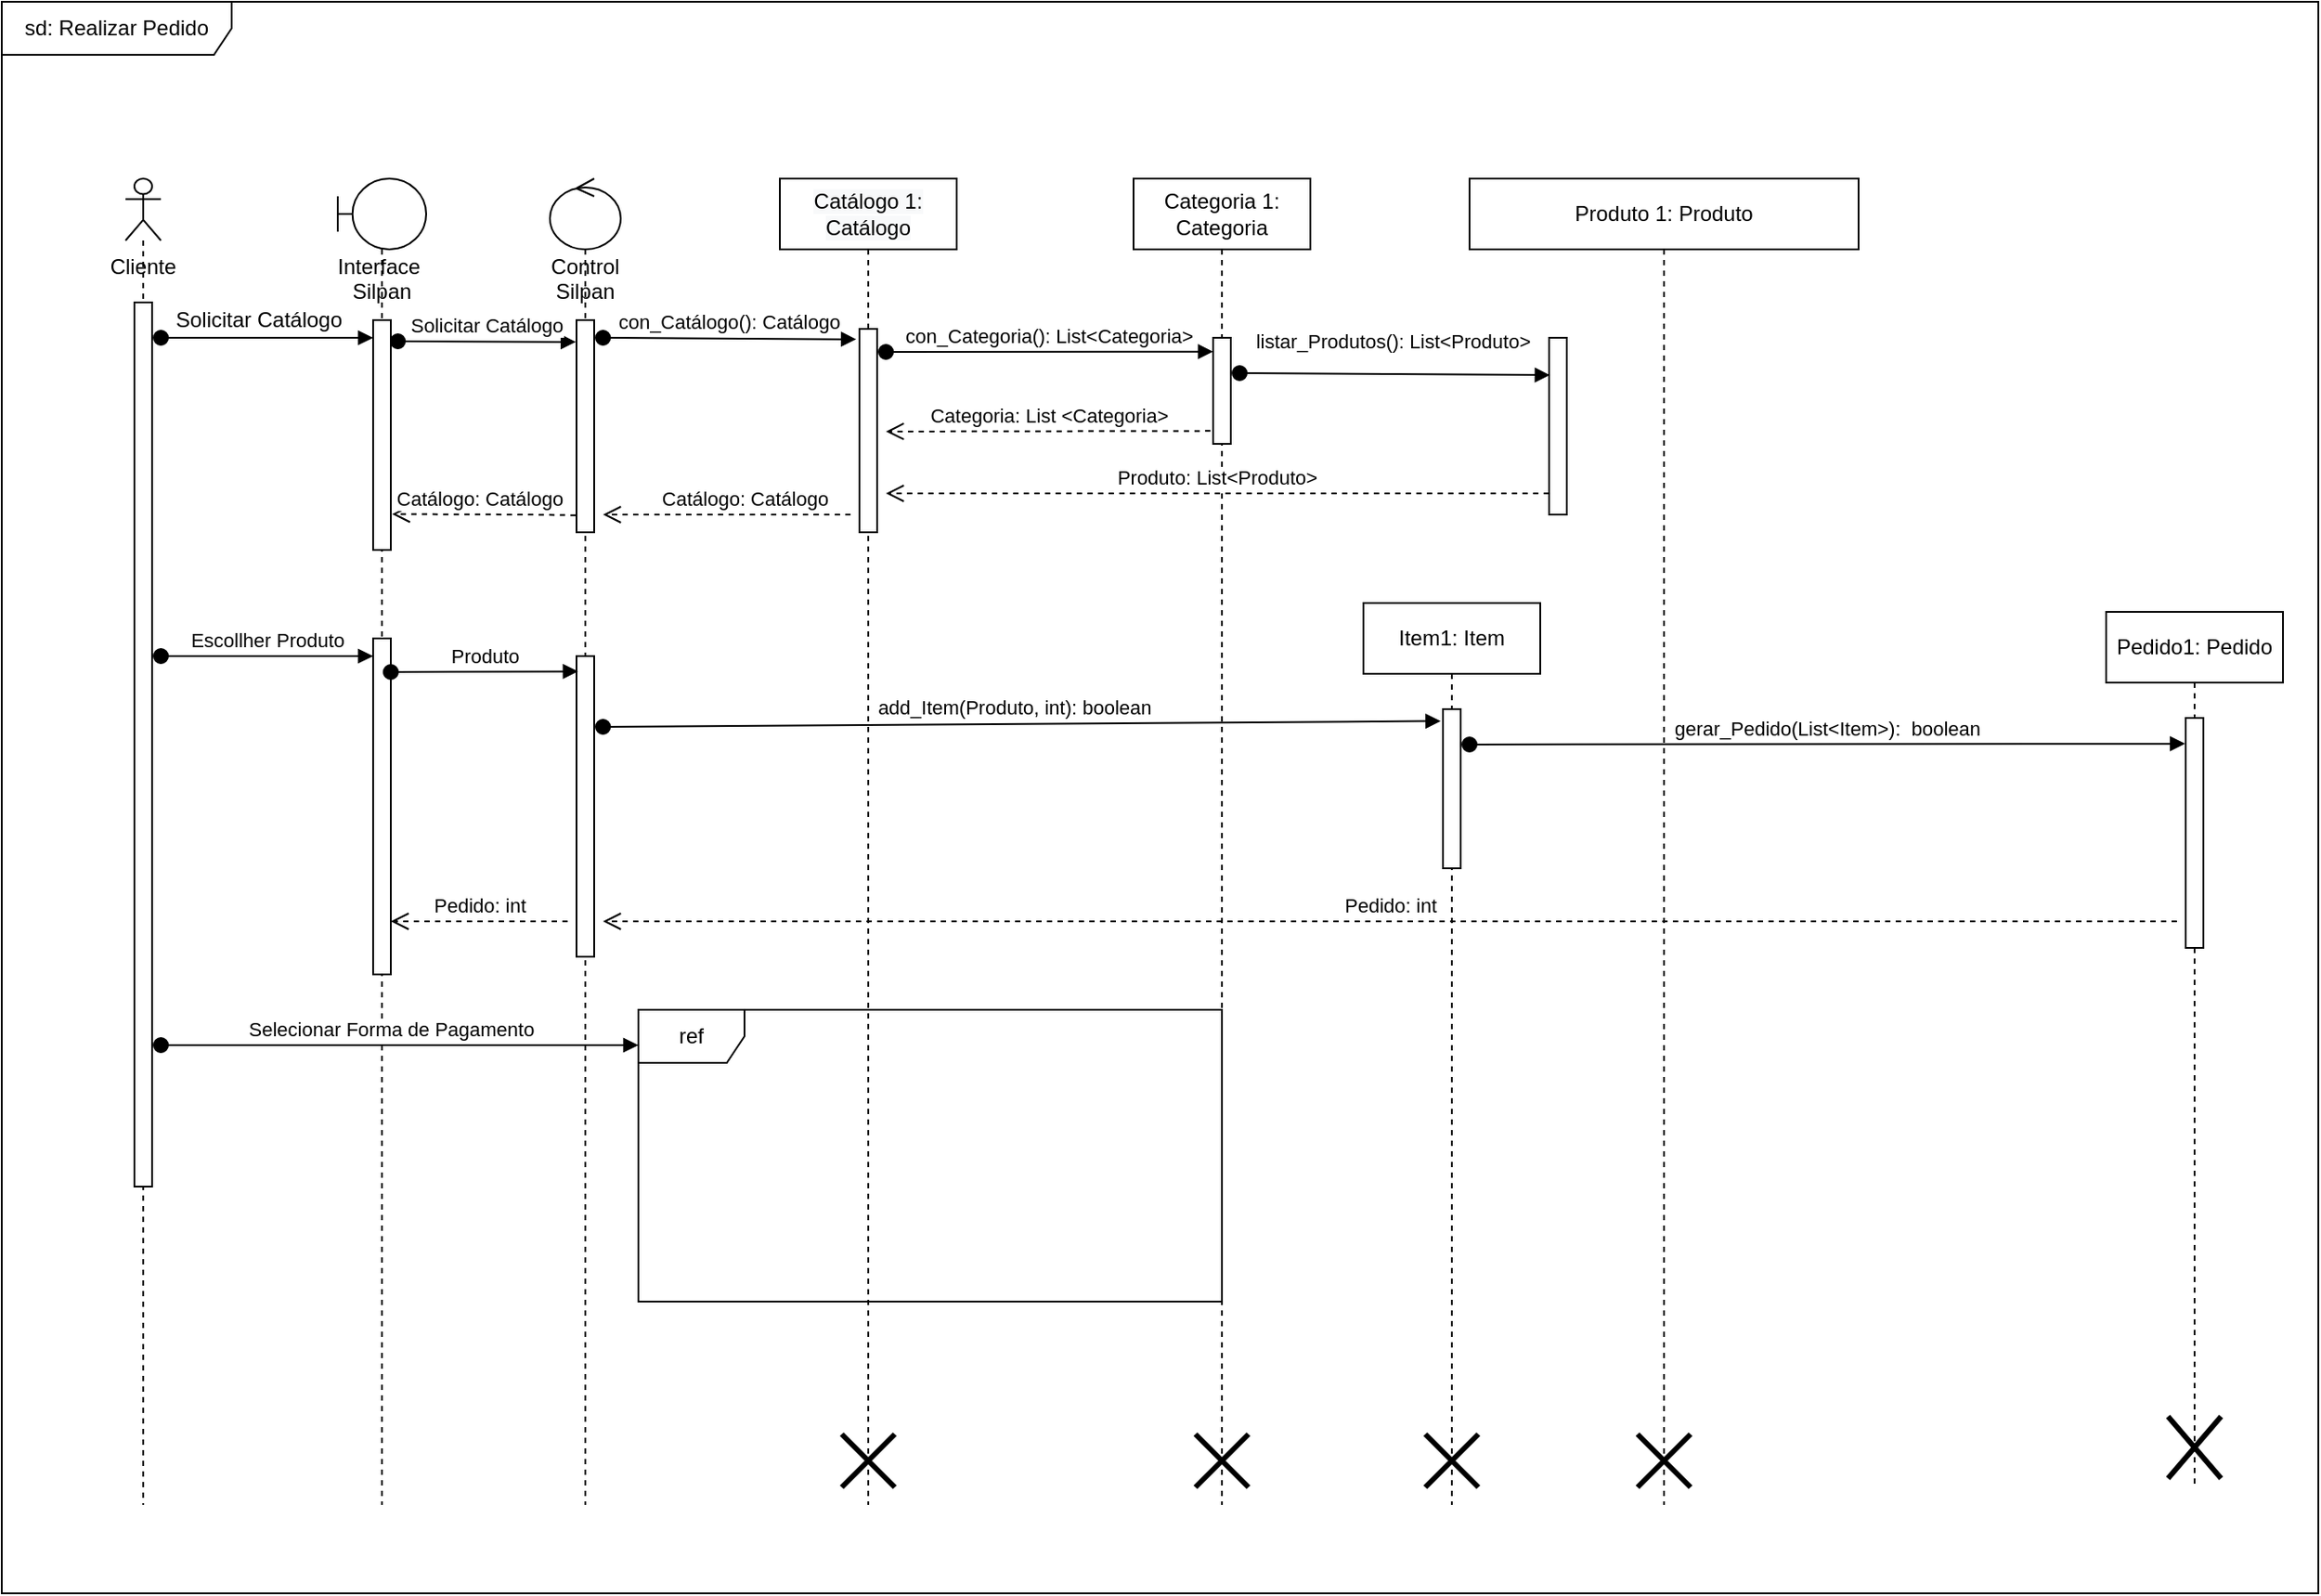 <mxfile version="14.5.1" type="device"><diagram id="OQ-iXqlB67VpfukBFE_A" name="Página-1"><mxGraphModel dx="1205" dy="696" grid="1" gridSize="10" guides="1" tooltips="1" connect="1" arrows="1" fold="1" page="1" pageScale="1" pageWidth="827" pageHeight="1169" math="0" shadow="0"><root><mxCell id="0"/><mxCell id="1" parent="0"/><mxCell id="tGT1rPYwJrPXcXbt0bv_-14" value="Categoria 1: Categoria" style="shape=umlLifeline;perimeter=lifelinePerimeter;whiteSpace=wrap;html=1;container=1;collapsible=0;recursiveResize=0;outlineConnect=0;" vertex="1" parent="1"><mxGeometry x="680" y="130" width="100" height="750" as="geometry"/></mxCell><mxCell id="tGT1rPYwJrPXcXbt0bv_-15" value="" style="html=1;points=[];perimeter=orthogonalPerimeter;" vertex="1" parent="tGT1rPYwJrPXcXbt0bv_-14"><mxGeometry x="45" y="90" width="10" height="60" as="geometry"/></mxCell><mxCell id="tGT1rPYwJrPXcXbt0bv_-25" value="listar_Produtos(): List&amp;lt;Produto&amp;gt;&amp;nbsp;" style="html=1;verticalAlign=bottom;startArrow=oval;startFill=1;endArrow=block;startSize=8;entryX=0.045;entryY=0.211;entryDx=0;entryDy=0;entryPerimeter=0;" edge="1" parent="tGT1rPYwJrPXcXbt0bv_-14" target="tGT1rPYwJrPXcXbt0bv_-18"><mxGeometry x="0.004" y="10" width="60" relative="1" as="geometry"><mxPoint x="60" y="110" as="sourcePoint"/><mxPoint x="120" y="110" as="targetPoint"/><mxPoint as="offset"/></mxGeometry></mxCell><mxCell id="tGT1rPYwJrPXcXbt0bv_-46" value="" style="shape=umlDestroy;whiteSpace=wrap;html=1;strokeWidth=3;" vertex="1" parent="tGT1rPYwJrPXcXbt0bv_-14"><mxGeometry x="35" y="710" width="30" height="30" as="geometry"/></mxCell><mxCell id="tGT1rPYwJrPXcXbt0bv_-13" value="&#10;&#10;&lt;span style=&quot;color: rgb(0, 0, 0); font-family: helvetica; font-size: 12px; font-style: normal; font-weight: 400; letter-spacing: normal; text-align: center; text-indent: 0px; text-transform: none; word-spacing: 0px; background-color: rgb(248, 249, 250); display: inline; float: none;&quot;&gt;Catálogo 1: Catálogo&lt;/span&gt;&#10;&#10;" style="shape=umlLifeline;perimeter=lifelinePerimeter;whiteSpace=wrap;html=1;container=1;collapsible=0;recursiveResize=0;outlineConnect=0;" vertex="1" parent="1"><mxGeometry x="480" y="130" width="100" height="750" as="geometry"/></mxCell><mxCell id="tGT1rPYwJrPXcXbt0bv_-27" value="" style="html=1;points=[];perimeter=orthogonalPerimeter;" vertex="1" parent="tGT1rPYwJrPXcXbt0bv_-13"><mxGeometry x="45" y="85" width="10" height="115" as="geometry"/></mxCell><mxCell id="tGT1rPYwJrPXcXbt0bv_-47" value="" style="shape=umlDestroy;whiteSpace=wrap;html=1;strokeWidth=3;" vertex="1" parent="tGT1rPYwJrPXcXbt0bv_-13"><mxGeometry x="35" y="710" width="30" height="30" as="geometry"/></mxCell><mxCell id="tGT1rPYwJrPXcXbt0bv_-51" value="sd: Realizar Pedido" style="shape=umlFrame;whiteSpace=wrap;html=1;width=130;height=30;" vertex="1" parent="1"><mxGeometry x="40" y="30" width="1310" height="900" as="geometry"/></mxCell><mxCell id="tGT1rPYwJrPXcXbt0bv_-4" value="Cliente" style="shape=umlLifeline;participant=umlActor;perimeter=lifelinePerimeter;whiteSpace=wrap;html=1;container=1;collapsible=0;recursiveResize=0;verticalAlign=top;spacingTop=36;outlineConnect=0;size=35;" vertex="1" parent="1"><mxGeometry x="110" y="130" width="20" height="750" as="geometry"/></mxCell><mxCell id="tGT1rPYwJrPXcXbt0bv_-5" value="" style="html=1;points=[];perimeter=orthogonalPerimeter;" vertex="1" parent="tGT1rPYwJrPXcXbt0bv_-4"><mxGeometry x="5" y="70" width="10" height="500" as="geometry"/></mxCell><mxCell id="tGT1rPYwJrPXcXbt0bv_-6" value="Interface&amp;nbsp; Silpan" style="shape=umlLifeline;participant=umlBoundary;perimeter=lifelinePerimeter;whiteSpace=wrap;html=1;container=1;collapsible=0;recursiveResize=0;verticalAlign=top;spacingTop=36;outlineConnect=0;size=40;" vertex="1" parent="1"><mxGeometry x="230" y="130" width="50" height="750" as="geometry"/></mxCell><mxCell id="tGT1rPYwJrPXcXbt0bv_-7" value="" style="html=1;points=[];perimeter=orthogonalPerimeter;" vertex="1" parent="tGT1rPYwJrPXcXbt0bv_-6"><mxGeometry x="20" y="80" width="10" height="130" as="geometry"/></mxCell><mxCell id="tGT1rPYwJrPXcXbt0bv_-30" value="" style="html=1;points=[];perimeter=orthogonalPerimeter;" vertex="1" parent="tGT1rPYwJrPXcXbt0bv_-6"><mxGeometry x="20" y="260" width="10" height="190" as="geometry"/></mxCell><mxCell id="tGT1rPYwJrPXcXbt0bv_-8" value="" style="html=1;verticalAlign=bottom;startArrow=oval;startFill=1;endArrow=block;startSize=8;exitX=0;exitY=1;exitDx=0;exitDy=0;exitPerimeter=0;" edge="1" parent="1" source="tGT1rPYwJrPXcXbt0bv_-23" target="tGT1rPYwJrPXcXbt0bv_-7"><mxGeometry width="60" relative="1" as="geometry"><mxPoint x="140" y="220" as="sourcePoint"/><mxPoint x="200" y="210" as="targetPoint"/><Array as="points"><mxPoint x="180" y="220"/></Array></mxGeometry></mxCell><mxCell id="tGT1rPYwJrPXcXbt0bv_-9" value="Control Silpan" style="shape=umlLifeline;participant=umlControl;perimeter=lifelinePerimeter;whiteSpace=wrap;html=1;container=1;collapsible=0;recursiveResize=0;verticalAlign=top;spacingTop=36;outlineConnect=0;" vertex="1" parent="1"><mxGeometry x="350" y="130" width="40" height="750" as="geometry"/></mxCell><mxCell id="tGT1rPYwJrPXcXbt0bv_-10" value="" style="html=1;points=[];perimeter=orthogonalPerimeter;" vertex="1" parent="tGT1rPYwJrPXcXbt0bv_-9"><mxGeometry x="15" y="80" width="10" height="120" as="geometry"/></mxCell><mxCell id="tGT1rPYwJrPXcXbt0bv_-12" value="con_Catálogo(): Catálogo" style="html=1;verticalAlign=bottom;startArrow=oval;startFill=1;endArrow=block;startSize=8;entryX=-0.183;entryY=0.051;entryDx=0;entryDy=0;entryPerimeter=0;" edge="1" parent="tGT1rPYwJrPXcXbt0bv_-9" target="tGT1rPYwJrPXcXbt0bv_-27"><mxGeometry width="60" relative="1" as="geometry"><mxPoint x="30" y="90" as="sourcePoint"/><mxPoint x="90" y="90" as="targetPoint"/></mxGeometry></mxCell><mxCell id="tGT1rPYwJrPXcXbt0bv_-33" value="" style="html=1;points=[];perimeter=orthogonalPerimeter;" vertex="1" parent="tGT1rPYwJrPXcXbt0bv_-9"><mxGeometry x="15" y="270" width="10" height="170" as="geometry"/></mxCell><mxCell id="tGT1rPYwJrPXcXbt0bv_-36" value="add_Item(Produto, int): boolean&amp;nbsp; &amp;nbsp;" style="html=1;verticalAlign=bottom;startArrow=oval;startFill=1;endArrow=block;startSize=8;entryX=-0.133;entryY=0.075;entryDx=0;entryDy=0;entryPerimeter=0;" edge="1" parent="tGT1rPYwJrPXcXbt0bv_-9" target="tGT1rPYwJrPXcXbt0bv_-38"><mxGeometry width="60" relative="1" as="geometry"><mxPoint x="30" y="310" as="sourcePoint"/><mxPoint x="90" y="310" as="targetPoint"/></mxGeometry></mxCell><mxCell id="tGT1rPYwJrPXcXbt0bv_-11" value="Solicitar Catálogo" style="html=1;verticalAlign=bottom;startArrow=oval;startFill=1;endArrow=block;startSize=8;entryX=-0.033;entryY=0.103;entryDx=0;entryDy=0;entryPerimeter=0;" edge="1" parent="1" target="tGT1rPYwJrPXcXbt0bv_-10"><mxGeometry width="60" relative="1" as="geometry"><mxPoint x="264" y="222" as="sourcePoint"/><mxPoint x="360" y="222" as="targetPoint"/></mxGeometry></mxCell><mxCell id="tGT1rPYwJrPXcXbt0bv_-16" value="con_Categoria(): List&amp;lt;Categoria&amp;gt;" style="html=1;verticalAlign=bottom;startArrow=oval;startFill=1;endArrow=block;startSize=8;entryX=0;entryY=0.131;entryDx=0;entryDy=0;entryPerimeter=0;" edge="1" parent="1" target="tGT1rPYwJrPXcXbt0bv_-15"><mxGeometry width="60" relative="1" as="geometry"><mxPoint x="540" y="228" as="sourcePoint"/><mxPoint x="570" y="230" as="targetPoint"/></mxGeometry></mxCell><mxCell id="tGT1rPYwJrPXcXbt0bv_-17" value="Produto 1: Produto" style="shape=umlLifeline;perimeter=lifelinePerimeter;whiteSpace=wrap;html=1;container=1;collapsible=0;recursiveResize=0;outlineConnect=0;" vertex="1" parent="1"><mxGeometry x="870" y="130" width="220" height="750" as="geometry"/></mxCell><mxCell id="tGT1rPYwJrPXcXbt0bv_-18" value="" style="html=1;points=[];perimeter=orthogonalPerimeter;" vertex="1" parent="tGT1rPYwJrPXcXbt0bv_-17"><mxGeometry x="45" y="90" width="10" height="100" as="geometry"/></mxCell><mxCell id="tGT1rPYwJrPXcXbt0bv_-49" value="" style="shape=umlDestroy;whiteSpace=wrap;html=1;strokeWidth=3;" vertex="1" parent="tGT1rPYwJrPXcXbt0bv_-17"><mxGeometry x="95" y="710" width="30" height="30" as="geometry"/></mxCell><mxCell id="tGT1rPYwJrPXcXbt0bv_-22" value="Catálogo: Catálogo" style="html=1;verticalAlign=bottom;endArrow=open;dashed=1;endSize=8;entryX=1.077;entryY=0.844;entryDx=0;entryDy=0;entryPerimeter=0;exitX=-0.042;exitY=0.92;exitDx=0;exitDy=0;exitPerimeter=0;" edge="1" parent="1" source="tGT1rPYwJrPXcXbt0bv_-10" target="tGT1rPYwJrPXcXbt0bv_-7"><mxGeometry x="0.052" relative="1" as="geometry"><mxPoint x="360" y="320" as="sourcePoint"/><mxPoint x="260" y="280" as="targetPoint"/><Array as="points"><mxPoint x="340" y="320"/></Array><mxPoint as="offset"/></mxGeometry></mxCell><mxCell id="tGT1rPYwJrPXcXbt0bv_-23" value="Solicitar Catálogo" style="text;html=1;align=center;verticalAlign=middle;resizable=0;points=[];autosize=1;" vertex="1" parent="1"><mxGeometry x="130" y="200" width="110" height="20" as="geometry"/></mxCell><mxCell id="tGT1rPYwJrPXcXbt0bv_-26" value="Produto: List&amp;lt;Produto&amp;gt;" style="html=1;verticalAlign=bottom;endArrow=open;dashed=1;endSize=8;exitX=-0.01;exitY=0.88;exitDx=0;exitDy=0;exitPerimeter=0;" edge="1" parent="1" source="tGT1rPYwJrPXcXbt0bv_-18"><mxGeometry relative="1" as="geometry"><mxPoint x="910" y="290" as="sourcePoint"/><mxPoint x="540" y="308" as="targetPoint"/></mxGeometry></mxCell><mxCell id="tGT1rPYwJrPXcXbt0bv_-28" value="Categoria: List &amp;lt;Categoria&amp;gt;" style="html=1;verticalAlign=bottom;endArrow=open;dashed=1;endSize=8;exitX=-0.155;exitY=0.878;exitDx=0;exitDy=0;exitPerimeter=0;" edge="1" parent="1" source="tGT1rPYwJrPXcXbt0bv_-15"><mxGeometry relative="1" as="geometry"><mxPoint x="720" y="260" as="sourcePoint"/><mxPoint x="540" y="273" as="targetPoint"/></mxGeometry></mxCell><mxCell id="tGT1rPYwJrPXcXbt0bv_-29" value="Catálogo: Catálogo" style="html=1;verticalAlign=bottom;endArrow=open;dashed=1;endSize=8;" edge="1" parent="1"><mxGeometry x="-0.143" relative="1" as="geometry"><mxPoint x="520" y="320" as="sourcePoint"/><mxPoint x="380" y="320" as="targetPoint"/><Array as="points"><mxPoint x="510" y="320"/></Array><mxPoint as="offset"/></mxGeometry></mxCell><mxCell id="tGT1rPYwJrPXcXbt0bv_-31" value="Escollher Produto" style="html=1;verticalAlign=bottom;startArrow=oval;startFill=1;endArrow=block;startSize=8;" edge="1" parent="1"><mxGeometry width="60" relative="1" as="geometry"><mxPoint x="130" y="400" as="sourcePoint"/><mxPoint x="250" y="400" as="targetPoint"/></mxGeometry></mxCell><mxCell id="tGT1rPYwJrPXcXbt0bv_-34" value="Produto" style="html=1;verticalAlign=bottom;startArrow=oval;startFill=1;endArrow=block;startSize=8;entryX=0.086;entryY=0.051;entryDx=0;entryDy=0;entryPerimeter=0;" edge="1" parent="1" target="tGT1rPYwJrPXcXbt0bv_-33"><mxGeometry width="60" relative="1" as="geometry"><mxPoint x="260" y="409" as="sourcePoint"/><mxPoint x="360" y="410" as="targetPoint"/><Array as="points"/></mxGeometry></mxCell><mxCell id="tGT1rPYwJrPXcXbt0bv_-35" value="Item1: Item" style="shape=umlLifeline;perimeter=lifelinePerimeter;whiteSpace=wrap;html=1;container=1;collapsible=0;recursiveResize=0;outlineConnect=0;" vertex="1" parent="1"><mxGeometry x="810" y="370" width="100" height="510" as="geometry"/></mxCell><mxCell id="tGT1rPYwJrPXcXbt0bv_-38" value="" style="html=1;points=[];perimeter=orthogonalPerimeter;" vertex="1" parent="tGT1rPYwJrPXcXbt0bv_-35"><mxGeometry x="45" y="60" width="10" height="90" as="geometry"/></mxCell><mxCell id="tGT1rPYwJrPXcXbt0bv_-42" value="gerar_Pedido(List&amp;lt;Item&amp;gt;):&amp;nbsp; boolean" style="html=1;verticalAlign=bottom;startArrow=oval;startFill=1;endArrow=block;startSize=8;entryX=-0.033;entryY=0.112;entryDx=0;entryDy=0;entryPerimeter=0;" edge="1" parent="tGT1rPYwJrPXcXbt0bv_-35" target="tGT1rPYwJrPXcXbt0bv_-41"><mxGeometry width="60" relative="1" as="geometry"><mxPoint x="60" y="80" as="sourcePoint"/><mxPoint x="250" y="80" as="targetPoint"/></mxGeometry></mxCell><mxCell id="tGT1rPYwJrPXcXbt0bv_-48" value="" style="shape=umlDestroy;whiteSpace=wrap;html=1;strokeWidth=3;" vertex="1" parent="tGT1rPYwJrPXcXbt0bv_-35"><mxGeometry x="35" y="470" width="30" height="30" as="geometry"/></mxCell><mxCell id="tGT1rPYwJrPXcXbt0bv_-40" value="Pedido1: Pedido" style="shape=umlLifeline;perimeter=lifelinePerimeter;whiteSpace=wrap;html=1;container=1;collapsible=0;recursiveResize=0;outlineConnect=0;" vertex="1" parent="1"><mxGeometry x="1230" y="375" width="100" height="495" as="geometry"/></mxCell><mxCell id="tGT1rPYwJrPXcXbt0bv_-41" value="" style="html=1;points=[];perimeter=orthogonalPerimeter;" vertex="1" parent="tGT1rPYwJrPXcXbt0bv_-40"><mxGeometry x="45" y="60" width="10" height="130" as="geometry"/></mxCell><mxCell id="tGT1rPYwJrPXcXbt0bv_-50" value="" style="shape=umlDestroy;whiteSpace=wrap;html=1;strokeWidth=3;" vertex="1" parent="tGT1rPYwJrPXcXbt0bv_-40"><mxGeometry x="35" y="455" width="30" height="35" as="geometry"/></mxCell><mxCell id="tGT1rPYwJrPXcXbt0bv_-44" value="Pedido: int" style="html=1;verticalAlign=bottom;endArrow=open;dashed=1;endSize=8;" edge="1" parent="1"><mxGeometry relative="1" as="geometry"><mxPoint x="1270" y="550" as="sourcePoint"/><mxPoint x="380" y="550" as="targetPoint"/></mxGeometry></mxCell><mxCell id="tGT1rPYwJrPXcXbt0bv_-45" value="Pedido: int" style="html=1;verticalAlign=bottom;endArrow=open;dashed=1;endSize=8;" edge="1" parent="1"><mxGeometry relative="1" as="geometry"><mxPoint x="360" y="550" as="sourcePoint"/><mxPoint x="260" y="550" as="targetPoint"/><mxPoint as="offset"/></mxGeometry></mxCell><mxCell id="tGT1rPYwJrPXcXbt0bv_-54" value="Selecionar Forma de Pagamento" style="html=1;verticalAlign=bottom;startArrow=oval;startFill=1;endArrow=block;startSize=8;" edge="1" parent="1"><mxGeometry x="-0.035" width="60" relative="1" as="geometry"><mxPoint x="130" y="620" as="sourcePoint"/><mxPoint x="400" y="620" as="targetPoint"/><mxPoint x="-1" as="offset"/></mxGeometry></mxCell><mxCell id="tGT1rPYwJrPXcXbt0bv_-56" value="ref" style="shape=umlFrame;whiteSpace=wrap;html=1;width=60;height=30;" vertex="1" parent="1"><mxGeometry x="400" y="600" width="330" height="165" as="geometry"/></mxCell></root></mxGraphModel></diagram></mxfile>